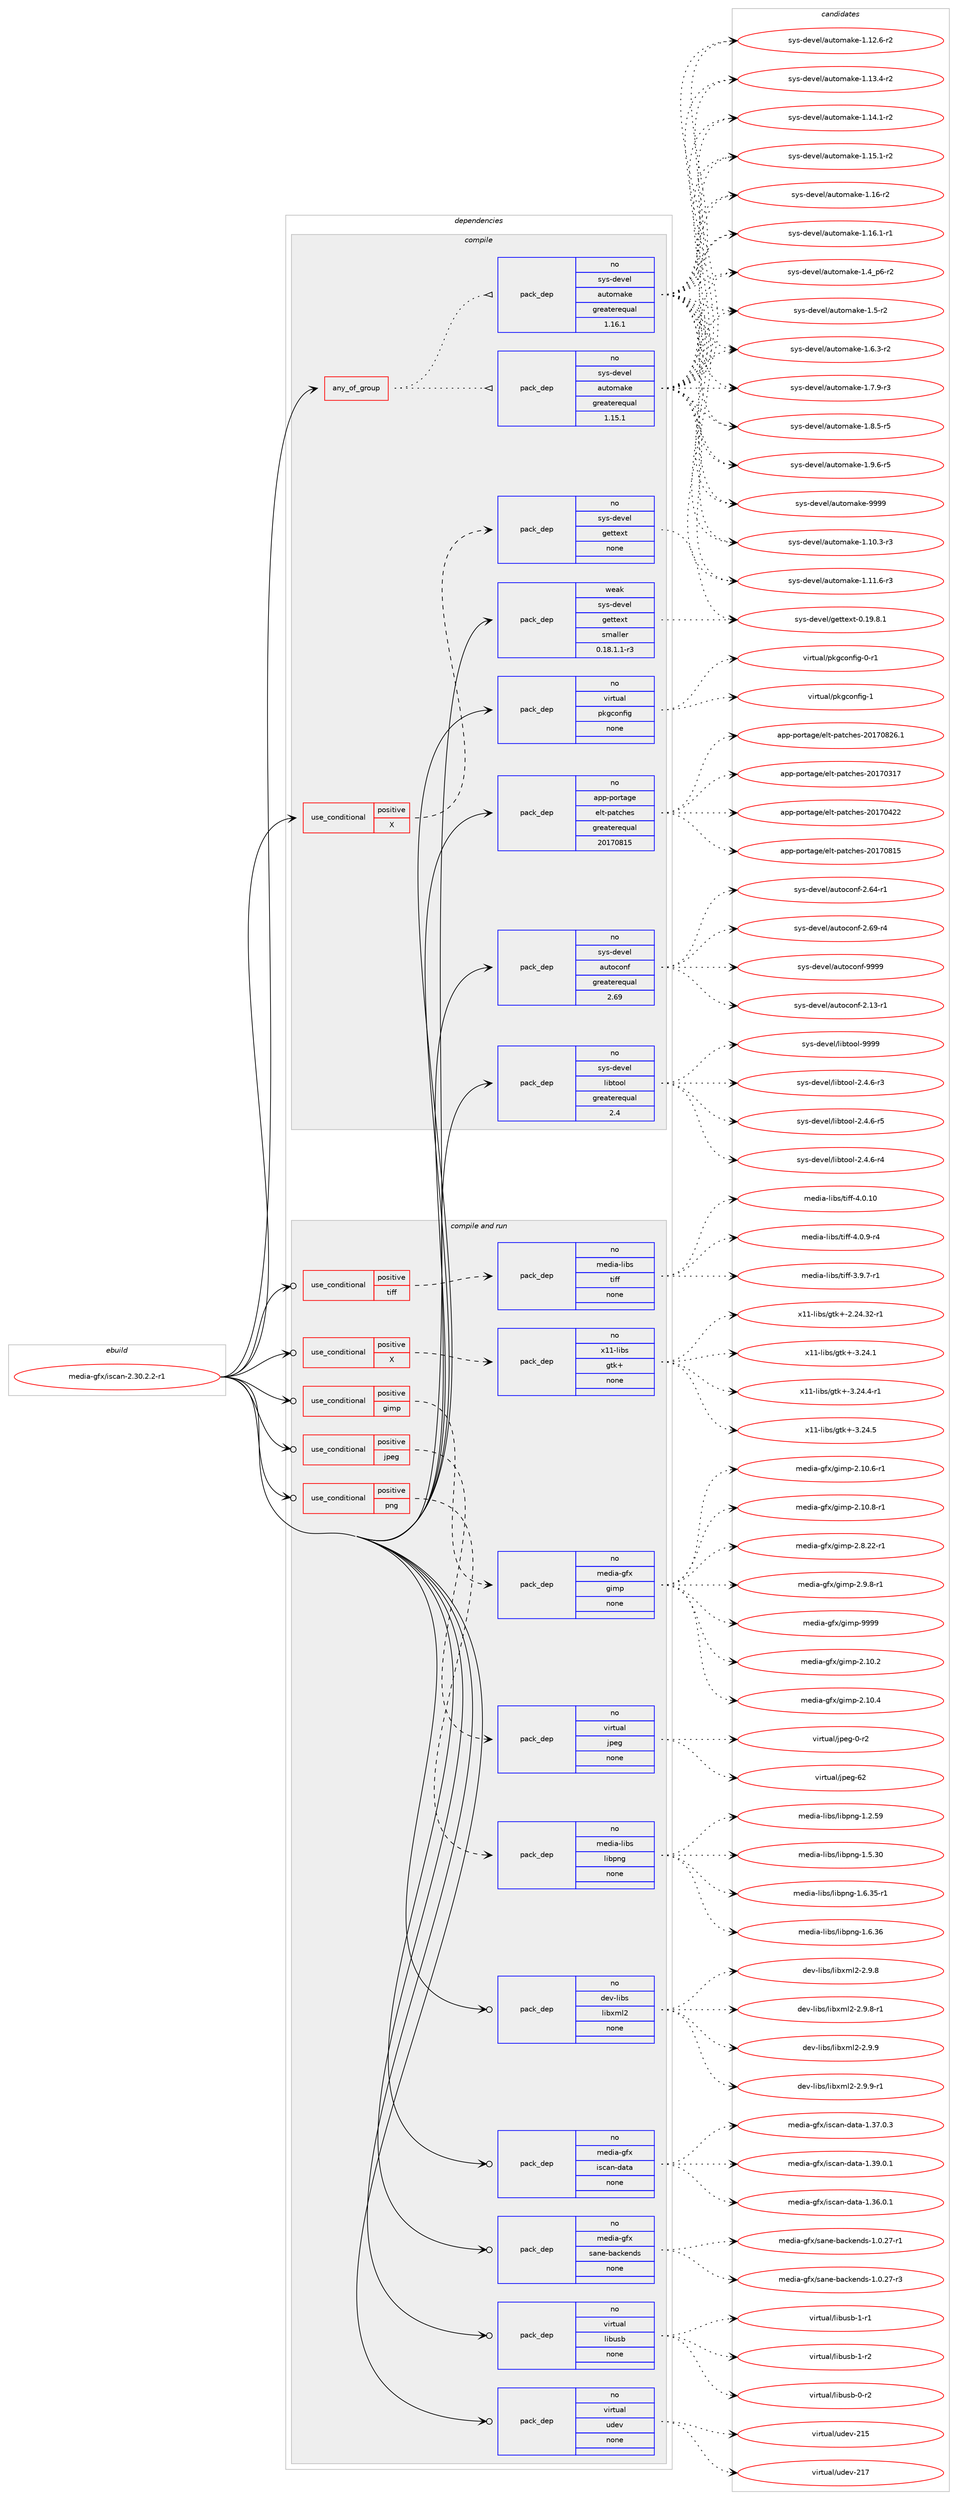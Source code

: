 digraph prolog {

# *************
# Graph options
# *************

newrank=true;
concentrate=true;
compound=true;
graph [rankdir=LR,fontname=Helvetica,fontsize=10,ranksep=1.5];#, ranksep=2.5, nodesep=0.2];
edge  [arrowhead=vee];
node  [fontname=Helvetica,fontsize=10];

# **********
# The ebuild
# **********

subgraph cluster_leftcol {
color=gray;
rank=same;
label=<<i>ebuild</i>>;
id [label="media-gfx/iscan-2.30.2.2-r1", color=red, width=4, href="../media-gfx/iscan-2.30.2.2-r1.svg"];
}

# ****************
# The dependencies
# ****************

subgraph cluster_midcol {
color=gray;
label=<<i>dependencies</i>>;
subgraph cluster_compile {
fillcolor="#eeeeee";
style=filled;
label=<<i>compile</i>>;
subgraph any24909 {
dependency1605992 [label=<<TABLE BORDER="0" CELLBORDER="1" CELLSPACING="0" CELLPADDING="4"><TR><TD CELLPADDING="10">any_of_group</TD></TR></TABLE>>, shape=none, color=red];subgraph pack1147317 {
dependency1605993 [label=<<TABLE BORDER="0" CELLBORDER="1" CELLSPACING="0" CELLPADDING="4" WIDTH="220"><TR><TD ROWSPAN="6" CELLPADDING="30">pack_dep</TD></TR><TR><TD WIDTH="110">no</TD></TR><TR><TD>sys-devel</TD></TR><TR><TD>automake</TD></TR><TR><TD>greaterequal</TD></TR><TR><TD>1.16.1</TD></TR></TABLE>>, shape=none, color=blue];
}
dependency1605992:e -> dependency1605993:w [weight=20,style="dotted",arrowhead="oinv"];
subgraph pack1147318 {
dependency1605994 [label=<<TABLE BORDER="0" CELLBORDER="1" CELLSPACING="0" CELLPADDING="4" WIDTH="220"><TR><TD ROWSPAN="6" CELLPADDING="30">pack_dep</TD></TR><TR><TD WIDTH="110">no</TD></TR><TR><TD>sys-devel</TD></TR><TR><TD>automake</TD></TR><TR><TD>greaterequal</TD></TR><TR><TD>1.15.1</TD></TR></TABLE>>, shape=none, color=blue];
}
dependency1605992:e -> dependency1605994:w [weight=20,style="dotted",arrowhead="oinv"];
}
id:e -> dependency1605992:w [weight=20,style="solid",arrowhead="vee"];
subgraph cond433075 {
dependency1605995 [label=<<TABLE BORDER="0" CELLBORDER="1" CELLSPACING="0" CELLPADDING="4"><TR><TD ROWSPAN="3" CELLPADDING="10">use_conditional</TD></TR><TR><TD>positive</TD></TR><TR><TD>X</TD></TR></TABLE>>, shape=none, color=red];
subgraph pack1147319 {
dependency1605996 [label=<<TABLE BORDER="0" CELLBORDER="1" CELLSPACING="0" CELLPADDING="4" WIDTH="220"><TR><TD ROWSPAN="6" CELLPADDING="30">pack_dep</TD></TR><TR><TD WIDTH="110">no</TD></TR><TR><TD>sys-devel</TD></TR><TR><TD>gettext</TD></TR><TR><TD>none</TD></TR><TR><TD></TD></TR></TABLE>>, shape=none, color=blue];
}
dependency1605995:e -> dependency1605996:w [weight=20,style="dashed",arrowhead="vee"];
}
id:e -> dependency1605995:w [weight=20,style="solid",arrowhead="vee"];
subgraph pack1147320 {
dependency1605997 [label=<<TABLE BORDER="0" CELLBORDER="1" CELLSPACING="0" CELLPADDING="4" WIDTH="220"><TR><TD ROWSPAN="6" CELLPADDING="30">pack_dep</TD></TR><TR><TD WIDTH="110">no</TD></TR><TR><TD>app-portage</TD></TR><TR><TD>elt-patches</TD></TR><TR><TD>greaterequal</TD></TR><TR><TD>20170815</TD></TR></TABLE>>, shape=none, color=blue];
}
id:e -> dependency1605997:w [weight=20,style="solid",arrowhead="vee"];
subgraph pack1147321 {
dependency1605998 [label=<<TABLE BORDER="0" CELLBORDER="1" CELLSPACING="0" CELLPADDING="4" WIDTH="220"><TR><TD ROWSPAN="6" CELLPADDING="30">pack_dep</TD></TR><TR><TD WIDTH="110">no</TD></TR><TR><TD>sys-devel</TD></TR><TR><TD>autoconf</TD></TR><TR><TD>greaterequal</TD></TR><TR><TD>2.69</TD></TR></TABLE>>, shape=none, color=blue];
}
id:e -> dependency1605998:w [weight=20,style="solid",arrowhead="vee"];
subgraph pack1147322 {
dependency1605999 [label=<<TABLE BORDER="0" CELLBORDER="1" CELLSPACING="0" CELLPADDING="4" WIDTH="220"><TR><TD ROWSPAN="6" CELLPADDING="30">pack_dep</TD></TR><TR><TD WIDTH="110">no</TD></TR><TR><TD>sys-devel</TD></TR><TR><TD>libtool</TD></TR><TR><TD>greaterequal</TD></TR><TR><TD>2.4</TD></TR></TABLE>>, shape=none, color=blue];
}
id:e -> dependency1605999:w [weight=20,style="solid",arrowhead="vee"];
subgraph pack1147323 {
dependency1606000 [label=<<TABLE BORDER="0" CELLBORDER="1" CELLSPACING="0" CELLPADDING="4" WIDTH="220"><TR><TD ROWSPAN="6" CELLPADDING="30">pack_dep</TD></TR><TR><TD WIDTH="110">no</TD></TR><TR><TD>virtual</TD></TR><TR><TD>pkgconfig</TD></TR><TR><TD>none</TD></TR><TR><TD></TD></TR></TABLE>>, shape=none, color=blue];
}
id:e -> dependency1606000:w [weight=20,style="solid",arrowhead="vee"];
subgraph pack1147324 {
dependency1606001 [label=<<TABLE BORDER="0" CELLBORDER="1" CELLSPACING="0" CELLPADDING="4" WIDTH="220"><TR><TD ROWSPAN="6" CELLPADDING="30">pack_dep</TD></TR><TR><TD WIDTH="110">weak</TD></TR><TR><TD>sys-devel</TD></TR><TR><TD>gettext</TD></TR><TR><TD>smaller</TD></TR><TR><TD>0.18.1.1-r3</TD></TR></TABLE>>, shape=none, color=blue];
}
id:e -> dependency1606001:w [weight=20,style="solid",arrowhead="vee"];
}
subgraph cluster_compileandrun {
fillcolor="#eeeeee";
style=filled;
label=<<i>compile and run</i>>;
subgraph cond433076 {
dependency1606002 [label=<<TABLE BORDER="0" CELLBORDER="1" CELLSPACING="0" CELLPADDING="4"><TR><TD ROWSPAN="3" CELLPADDING="10">use_conditional</TD></TR><TR><TD>positive</TD></TR><TR><TD>X</TD></TR></TABLE>>, shape=none, color=red];
subgraph pack1147325 {
dependency1606003 [label=<<TABLE BORDER="0" CELLBORDER="1" CELLSPACING="0" CELLPADDING="4" WIDTH="220"><TR><TD ROWSPAN="6" CELLPADDING="30">pack_dep</TD></TR><TR><TD WIDTH="110">no</TD></TR><TR><TD>x11-libs</TD></TR><TR><TD>gtk+</TD></TR><TR><TD>none</TD></TR><TR><TD></TD></TR></TABLE>>, shape=none, color=blue];
}
dependency1606002:e -> dependency1606003:w [weight=20,style="dashed",arrowhead="vee"];
}
id:e -> dependency1606002:w [weight=20,style="solid",arrowhead="odotvee"];
subgraph cond433077 {
dependency1606004 [label=<<TABLE BORDER="0" CELLBORDER="1" CELLSPACING="0" CELLPADDING="4"><TR><TD ROWSPAN="3" CELLPADDING="10">use_conditional</TD></TR><TR><TD>positive</TD></TR><TR><TD>gimp</TD></TR></TABLE>>, shape=none, color=red];
subgraph pack1147326 {
dependency1606005 [label=<<TABLE BORDER="0" CELLBORDER="1" CELLSPACING="0" CELLPADDING="4" WIDTH="220"><TR><TD ROWSPAN="6" CELLPADDING="30">pack_dep</TD></TR><TR><TD WIDTH="110">no</TD></TR><TR><TD>media-gfx</TD></TR><TR><TD>gimp</TD></TR><TR><TD>none</TD></TR><TR><TD></TD></TR></TABLE>>, shape=none, color=blue];
}
dependency1606004:e -> dependency1606005:w [weight=20,style="dashed",arrowhead="vee"];
}
id:e -> dependency1606004:w [weight=20,style="solid",arrowhead="odotvee"];
subgraph cond433078 {
dependency1606006 [label=<<TABLE BORDER="0" CELLBORDER="1" CELLSPACING="0" CELLPADDING="4"><TR><TD ROWSPAN="3" CELLPADDING="10">use_conditional</TD></TR><TR><TD>positive</TD></TR><TR><TD>jpeg</TD></TR></TABLE>>, shape=none, color=red];
subgraph pack1147327 {
dependency1606007 [label=<<TABLE BORDER="0" CELLBORDER="1" CELLSPACING="0" CELLPADDING="4" WIDTH="220"><TR><TD ROWSPAN="6" CELLPADDING="30">pack_dep</TD></TR><TR><TD WIDTH="110">no</TD></TR><TR><TD>virtual</TD></TR><TR><TD>jpeg</TD></TR><TR><TD>none</TD></TR><TR><TD></TD></TR></TABLE>>, shape=none, color=blue];
}
dependency1606006:e -> dependency1606007:w [weight=20,style="dashed",arrowhead="vee"];
}
id:e -> dependency1606006:w [weight=20,style="solid",arrowhead="odotvee"];
subgraph cond433079 {
dependency1606008 [label=<<TABLE BORDER="0" CELLBORDER="1" CELLSPACING="0" CELLPADDING="4"><TR><TD ROWSPAN="3" CELLPADDING="10">use_conditional</TD></TR><TR><TD>positive</TD></TR><TR><TD>png</TD></TR></TABLE>>, shape=none, color=red];
subgraph pack1147328 {
dependency1606009 [label=<<TABLE BORDER="0" CELLBORDER="1" CELLSPACING="0" CELLPADDING="4" WIDTH="220"><TR><TD ROWSPAN="6" CELLPADDING="30">pack_dep</TD></TR><TR><TD WIDTH="110">no</TD></TR><TR><TD>media-libs</TD></TR><TR><TD>libpng</TD></TR><TR><TD>none</TD></TR><TR><TD></TD></TR></TABLE>>, shape=none, color=blue];
}
dependency1606008:e -> dependency1606009:w [weight=20,style="dashed",arrowhead="vee"];
}
id:e -> dependency1606008:w [weight=20,style="solid",arrowhead="odotvee"];
subgraph cond433080 {
dependency1606010 [label=<<TABLE BORDER="0" CELLBORDER="1" CELLSPACING="0" CELLPADDING="4"><TR><TD ROWSPAN="3" CELLPADDING="10">use_conditional</TD></TR><TR><TD>positive</TD></TR><TR><TD>tiff</TD></TR></TABLE>>, shape=none, color=red];
subgraph pack1147329 {
dependency1606011 [label=<<TABLE BORDER="0" CELLBORDER="1" CELLSPACING="0" CELLPADDING="4" WIDTH="220"><TR><TD ROWSPAN="6" CELLPADDING="30">pack_dep</TD></TR><TR><TD WIDTH="110">no</TD></TR><TR><TD>media-libs</TD></TR><TR><TD>tiff</TD></TR><TR><TD>none</TD></TR><TR><TD></TD></TR></TABLE>>, shape=none, color=blue];
}
dependency1606010:e -> dependency1606011:w [weight=20,style="dashed",arrowhead="vee"];
}
id:e -> dependency1606010:w [weight=20,style="solid",arrowhead="odotvee"];
subgraph pack1147330 {
dependency1606012 [label=<<TABLE BORDER="0" CELLBORDER="1" CELLSPACING="0" CELLPADDING="4" WIDTH="220"><TR><TD ROWSPAN="6" CELLPADDING="30">pack_dep</TD></TR><TR><TD WIDTH="110">no</TD></TR><TR><TD>dev-libs</TD></TR><TR><TD>libxml2</TD></TR><TR><TD>none</TD></TR><TR><TD></TD></TR></TABLE>>, shape=none, color=blue];
}
id:e -> dependency1606012:w [weight=20,style="solid",arrowhead="odotvee"];
subgraph pack1147331 {
dependency1606013 [label=<<TABLE BORDER="0" CELLBORDER="1" CELLSPACING="0" CELLPADDING="4" WIDTH="220"><TR><TD ROWSPAN="6" CELLPADDING="30">pack_dep</TD></TR><TR><TD WIDTH="110">no</TD></TR><TR><TD>media-gfx</TD></TR><TR><TD>iscan-data</TD></TR><TR><TD>none</TD></TR><TR><TD></TD></TR></TABLE>>, shape=none, color=blue];
}
id:e -> dependency1606013:w [weight=20,style="solid",arrowhead="odotvee"];
subgraph pack1147332 {
dependency1606014 [label=<<TABLE BORDER="0" CELLBORDER="1" CELLSPACING="0" CELLPADDING="4" WIDTH="220"><TR><TD ROWSPAN="6" CELLPADDING="30">pack_dep</TD></TR><TR><TD WIDTH="110">no</TD></TR><TR><TD>media-gfx</TD></TR><TR><TD>sane-backends</TD></TR><TR><TD>none</TD></TR><TR><TD></TD></TR></TABLE>>, shape=none, color=blue];
}
id:e -> dependency1606014:w [weight=20,style="solid",arrowhead="odotvee"];
subgraph pack1147333 {
dependency1606015 [label=<<TABLE BORDER="0" CELLBORDER="1" CELLSPACING="0" CELLPADDING="4" WIDTH="220"><TR><TD ROWSPAN="6" CELLPADDING="30">pack_dep</TD></TR><TR><TD WIDTH="110">no</TD></TR><TR><TD>virtual</TD></TR><TR><TD>libusb</TD></TR><TR><TD>none</TD></TR><TR><TD></TD></TR></TABLE>>, shape=none, color=blue];
}
id:e -> dependency1606015:w [weight=20,style="solid",arrowhead="odotvee"];
subgraph pack1147334 {
dependency1606016 [label=<<TABLE BORDER="0" CELLBORDER="1" CELLSPACING="0" CELLPADDING="4" WIDTH="220"><TR><TD ROWSPAN="6" CELLPADDING="30">pack_dep</TD></TR><TR><TD WIDTH="110">no</TD></TR><TR><TD>virtual</TD></TR><TR><TD>udev</TD></TR><TR><TD>none</TD></TR><TR><TD></TD></TR></TABLE>>, shape=none, color=blue];
}
id:e -> dependency1606016:w [weight=20,style="solid",arrowhead="odotvee"];
}
subgraph cluster_run {
fillcolor="#eeeeee";
style=filled;
label=<<i>run</i>>;
}
}

# **************
# The candidates
# **************

subgraph cluster_choices {
rank=same;
color=gray;
label=<<i>candidates</i>>;

subgraph choice1147317 {
color=black;
nodesep=1;
choice11512111545100101118101108479711711611110997107101454946494846514511451 [label="sys-devel/automake-1.10.3-r3", color=red, width=4,href="../sys-devel/automake-1.10.3-r3.svg"];
choice11512111545100101118101108479711711611110997107101454946494946544511451 [label="sys-devel/automake-1.11.6-r3", color=red, width=4,href="../sys-devel/automake-1.11.6-r3.svg"];
choice11512111545100101118101108479711711611110997107101454946495046544511450 [label="sys-devel/automake-1.12.6-r2", color=red, width=4,href="../sys-devel/automake-1.12.6-r2.svg"];
choice11512111545100101118101108479711711611110997107101454946495146524511450 [label="sys-devel/automake-1.13.4-r2", color=red, width=4,href="../sys-devel/automake-1.13.4-r2.svg"];
choice11512111545100101118101108479711711611110997107101454946495246494511450 [label="sys-devel/automake-1.14.1-r2", color=red, width=4,href="../sys-devel/automake-1.14.1-r2.svg"];
choice11512111545100101118101108479711711611110997107101454946495346494511450 [label="sys-devel/automake-1.15.1-r2", color=red, width=4,href="../sys-devel/automake-1.15.1-r2.svg"];
choice1151211154510010111810110847971171161111099710710145494649544511450 [label="sys-devel/automake-1.16-r2", color=red, width=4,href="../sys-devel/automake-1.16-r2.svg"];
choice11512111545100101118101108479711711611110997107101454946495446494511449 [label="sys-devel/automake-1.16.1-r1", color=red, width=4,href="../sys-devel/automake-1.16.1-r1.svg"];
choice115121115451001011181011084797117116111109971071014549465295112544511450 [label="sys-devel/automake-1.4_p6-r2", color=red, width=4,href="../sys-devel/automake-1.4_p6-r2.svg"];
choice11512111545100101118101108479711711611110997107101454946534511450 [label="sys-devel/automake-1.5-r2", color=red, width=4,href="../sys-devel/automake-1.5-r2.svg"];
choice115121115451001011181011084797117116111109971071014549465446514511450 [label="sys-devel/automake-1.6.3-r2", color=red, width=4,href="../sys-devel/automake-1.6.3-r2.svg"];
choice115121115451001011181011084797117116111109971071014549465546574511451 [label="sys-devel/automake-1.7.9-r3", color=red, width=4,href="../sys-devel/automake-1.7.9-r3.svg"];
choice115121115451001011181011084797117116111109971071014549465646534511453 [label="sys-devel/automake-1.8.5-r5", color=red, width=4,href="../sys-devel/automake-1.8.5-r5.svg"];
choice115121115451001011181011084797117116111109971071014549465746544511453 [label="sys-devel/automake-1.9.6-r5", color=red, width=4,href="../sys-devel/automake-1.9.6-r5.svg"];
choice115121115451001011181011084797117116111109971071014557575757 [label="sys-devel/automake-9999", color=red, width=4,href="../sys-devel/automake-9999.svg"];
dependency1605993:e -> choice11512111545100101118101108479711711611110997107101454946494846514511451:w [style=dotted,weight="100"];
dependency1605993:e -> choice11512111545100101118101108479711711611110997107101454946494946544511451:w [style=dotted,weight="100"];
dependency1605993:e -> choice11512111545100101118101108479711711611110997107101454946495046544511450:w [style=dotted,weight="100"];
dependency1605993:e -> choice11512111545100101118101108479711711611110997107101454946495146524511450:w [style=dotted,weight="100"];
dependency1605993:e -> choice11512111545100101118101108479711711611110997107101454946495246494511450:w [style=dotted,weight="100"];
dependency1605993:e -> choice11512111545100101118101108479711711611110997107101454946495346494511450:w [style=dotted,weight="100"];
dependency1605993:e -> choice1151211154510010111810110847971171161111099710710145494649544511450:w [style=dotted,weight="100"];
dependency1605993:e -> choice11512111545100101118101108479711711611110997107101454946495446494511449:w [style=dotted,weight="100"];
dependency1605993:e -> choice115121115451001011181011084797117116111109971071014549465295112544511450:w [style=dotted,weight="100"];
dependency1605993:e -> choice11512111545100101118101108479711711611110997107101454946534511450:w [style=dotted,weight="100"];
dependency1605993:e -> choice115121115451001011181011084797117116111109971071014549465446514511450:w [style=dotted,weight="100"];
dependency1605993:e -> choice115121115451001011181011084797117116111109971071014549465546574511451:w [style=dotted,weight="100"];
dependency1605993:e -> choice115121115451001011181011084797117116111109971071014549465646534511453:w [style=dotted,weight="100"];
dependency1605993:e -> choice115121115451001011181011084797117116111109971071014549465746544511453:w [style=dotted,weight="100"];
dependency1605993:e -> choice115121115451001011181011084797117116111109971071014557575757:w [style=dotted,weight="100"];
}
subgraph choice1147318 {
color=black;
nodesep=1;
choice11512111545100101118101108479711711611110997107101454946494846514511451 [label="sys-devel/automake-1.10.3-r3", color=red, width=4,href="../sys-devel/automake-1.10.3-r3.svg"];
choice11512111545100101118101108479711711611110997107101454946494946544511451 [label="sys-devel/automake-1.11.6-r3", color=red, width=4,href="../sys-devel/automake-1.11.6-r3.svg"];
choice11512111545100101118101108479711711611110997107101454946495046544511450 [label="sys-devel/automake-1.12.6-r2", color=red, width=4,href="../sys-devel/automake-1.12.6-r2.svg"];
choice11512111545100101118101108479711711611110997107101454946495146524511450 [label="sys-devel/automake-1.13.4-r2", color=red, width=4,href="../sys-devel/automake-1.13.4-r2.svg"];
choice11512111545100101118101108479711711611110997107101454946495246494511450 [label="sys-devel/automake-1.14.1-r2", color=red, width=4,href="../sys-devel/automake-1.14.1-r2.svg"];
choice11512111545100101118101108479711711611110997107101454946495346494511450 [label="sys-devel/automake-1.15.1-r2", color=red, width=4,href="../sys-devel/automake-1.15.1-r2.svg"];
choice1151211154510010111810110847971171161111099710710145494649544511450 [label="sys-devel/automake-1.16-r2", color=red, width=4,href="../sys-devel/automake-1.16-r2.svg"];
choice11512111545100101118101108479711711611110997107101454946495446494511449 [label="sys-devel/automake-1.16.1-r1", color=red, width=4,href="../sys-devel/automake-1.16.1-r1.svg"];
choice115121115451001011181011084797117116111109971071014549465295112544511450 [label="sys-devel/automake-1.4_p6-r2", color=red, width=4,href="../sys-devel/automake-1.4_p6-r2.svg"];
choice11512111545100101118101108479711711611110997107101454946534511450 [label="sys-devel/automake-1.5-r2", color=red, width=4,href="../sys-devel/automake-1.5-r2.svg"];
choice115121115451001011181011084797117116111109971071014549465446514511450 [label="sys-devel/automake-1.6.3-r2", color=red, width=4,href="../sys-devel/automake-1.6.3-r2.svg"];
choice115121115451001011181011084797117116111109971071014549465546574511451 [label="sys-devel/automake-1.7.9-r3", color=red, width=4,href="../sys-devel/automake-1.7.9-r3.svg"];
choice115121115451001011181011084797117116111109971071014549465646534511453 [label="sys-devel/automake-1.8.5-r5", color=red, width=4,href="../sys-devel/automake-1.8.5-r5.svg"];
choice115121115451001011181011084797117116111109971071014549465746544511453 [label="sys-devel/automake-1.9.6-r5", color=red, width=4,href="../sys-devel/automake-1.9.6-r5.svg"];
choice115121115451001011181011084797117116111109971071014557575757 [label="sys-devel/automake-9999", color=red, width=4,href="../sys-devel/automake-9999.svg"];
dependency1605994:e -> choice11512111545100101118101108479711711611110997107101454946494846514511451:w [style=dotted,weight="100"];
dependency1605994:e -> choice11512111545100101118101108479711711611110997107101454946494946544511451:w [style=dotted,weight="100"];
dependency1605994:e -> choice11512111545100101118101108479711711611110997107101454946495046544511450:w [style=dotted,weight="100"];
dependency1605994:e -> choice11512111545100101118101108479711711611110997107101454946495146524511450:w [style=dotted,weight="100"];
dependency1605994:e -> choice11512111545100101118101108479711711611110997107101454946495246494511450:w [style=dotted,weight="100"];
dependency1605994:e -> choice11512111545100101118101108479711711611110997107101454946495346494511450:w [style=dotted,weight="100"];
dependency1605994:e -> choice1151211154510010111810110847971171161111099710710145494649544511450:w [style=dotted,weight="100"];
dependency1605994:e -> choice11512111545100101118101108479711711611110997107101454946495446494511449:w [style=dotted,weight="100"];
dependency1605994:e -> choice115121115451001011181011084797117116111109971071014549465295112544511450:w [style=dotted,weight="100"];
dependency1605994:e -> choice11512111545100101118101108479711711611110997107101454946534511450:w [style=dotted,weight="100"];
dependency1605994:e -> choice115121115451001011181011084797117116111109971071014549465446514511450:w [style=dotted,weight="100"];
dependency1605994:e -> choice115121115451001011181011084797117116111109971071014549465546574511451:w [style=dotted,weight="100"];
dependency1605994:e -> choice115121115451001011181011084797117116111109971071014549465646534511453:w [style=dotted,weight="100"];
dependency1605994:e -> choice115121115451001011181011084797117116111109971071014549465746544511453:w [style=dotted,weight="100"];
dependency1605994:e -> choice115121115451001011181011084797117116111109971071014557575757:w [style=dotted,weight="100"];
}
subgraph choice1147319 {
color=black;
nodesep=1;
choice1151211154510010111810110847103101116116101120116454846495746564649 [label="sys-devel/gettext-0.19.8.1", color=red, width=4,href="../sys-devel/gettext-0.19.8.1.svg"];
dependency1605996:e -> choice1151211154510010111810110847103101116116101120116454846495746564649:w [style=dotted,weight="100"];
}
subgraph choice1147320 {
color=black;
nodesep=1;
choice97112112451121111141169710310147101108116451129711699104101115455048495548514955 [label="app-portage/elt-patches-20170317", color=red, width=4,href="../app-portage/elt-patches-20170317.svg"];
choice97112112451121111141169710310147101108116451129711699104101115455048495548525050 [label="app-portage/elt-patches-20170422", color=red, width=4,href="../app-portage/elt-patches-20170422.svg"];
choice97112112451121111141169710310147101108116451129711699104101115455048495548564953 [label="app-portage/elt-patches-20170815", color=red, width=4,href="../app-portage/elt-patches-20170815.svg"];
choice971121124511211111411697103101471011081164511297116991041011154550484955485650544649 [label="app-portage/elt-patches-20170826.1", color=red, width=4,href="../app-portage/elt-patches-20170826.1.svg"];
dependency1605997:e -> choice97112112451121111141169710310147101108116451129711699104101115455048495548514955:w [style=dotted,weight="100"];
dependency1605997:e -> choice97112112451121111141169710310147101108116451129711699104101115455048495548525050:w [style=dotted,weight="100"];
dependency1605997:e -> choice97112112451121111141169710310147101108116451129711699104101115455048495548564953:w [style=dotted,weight="100"];
dependency1605997:e -> choice971121124511211111411697103101471011081164511297116991041011154550484955485650544649:w [style=dotted,weight="100"];
}
subgraph choice1147321 {
color=black;
nodesep=1;
choice1151211154510010111810110847971171161119911111010245504649514511449 [label="sys-devel/autoconf-2.13-r1", color=red, width=4,href="../sys-devel/autoconf-2.13-r1.svg"];
choice1151211154510010111810110847971171161119911111010245504654524511449 [label="sys-devel/autoconf-2.64-r1", color=red, width=4,href="../sys-devel/autoconf-2.64-r1.svg"];
choice1151211154510010111810110847971171161119911111010245504654574511452 [label="sys-devel/autoconf-2.69-r4", color=red, width=4,href="../sys-devel/autoconf-2.69-r4.svg"];
choice115121115451001011181011084797117116111991111101024557575757 [label="sys-devel/autoconf-9999", color=red, width=4,href="../sys-devel/autoconf-9999.svg"];
dependency1605998:e -> choice1151211154510010111810110847971171161119911111010245504649514511449:w [style=dotted,weight="100"];
dependency1605998:e -> choice1151211154510010111810110847971171161119911111010245504654524511449:w [style=dotted,weight="100"];
dependency1605998:e -> choice1151211154510010111810110847971171161119911111010245504654574511452:w [style=dotted,weight="100"];
dependency1605998:e -> choice115121115451001011181011084797117116111991111101024557575757:w [style=dotted,weight="100"];
}
subgraph choice1147322 {
color=black;
nodesep=1;
choice1151211154510010111810110847108105981161111111084550465246544511451 [label="sys-devel/libtool-2.4.6-r3", color=red, width=4,href="../sys-devel/libtool-2.4.6-r3.svg"];
choice1151211154510010111810110847108105981161111111084550465246544511452 [label="sys-devel/libtool-2.4.6-r4", color=red, width=4,href="../sys-devel/libtool-2.4.6-r4.svg"];
choice1151211154510010111810110847108105981161111111084550465246544511453 [label="sys-devel/libtool-2.4.6-r5", color=red, width=4,href="../sys-devel/libtool-2.4.6-r5.svg"];
choice1151211154510010111810110847108105981161111111084557575757 [label="sys-devel/libtool-9999", color=red, width=4,href="../sys-devel/libtool-9999.svg"];
dependency1605999:e -> choice1151211154510010111810110847108105981161111111084550465246544511451:w [style=dotted,weight="100"];
dependency1605999:e -> choice1151211154510010111810110847108105981161111111084550465246544511452:w [style=dotted,weight="100"];
dependency1605999:e -> choice1151211154510010111810110847108105981161111111084550465246544511453:w [style=dotted,weight="100"];
dependency1605999:e -> choice1151211154510010111810110847108105981161111111084557575757:w [style=dotted,weight="100"];
}
subgraph choice1147323 {
color=black;
nodesep=1;
choice11810511411611797108471121071039911111010210510345484511449 [label="virtual/pkgconfig-0-r1", color=red, width=4,href="../virtual/pkgconfig-0-r1.svg"];
choice1181051141161179710847112107103991111101021051034549 [label="virtual/pkgconfig-1", color=red, width=4,href="../virtual/pkgconfig-1.svg"];
dependency1606000:e -> choice11810511411611797108471121071039911111010210510345484511449:w [style=dotted,weight="100"];
dependency1606000:e -> choice1181051141161179710847112107103991111101021051034549:w [style=dotted,weight="100"];
}
subgraph choice1147324 {
color=black;
nodesep=1;
choice1151211154510010111810110847103101116116101120116454846495746564649 [label="sys-devel/gettext-0.19.8.1", color=red, width=4,href="../sys-devel/gettext-0.19.8.1.svg"];
dependency1606001:e -> choice1151211154510010111810110847103101116116101120116454846495746564649:w [style=dotted,weight="100"];
}
subgraph choice1147325 {
color=black;
nodesep=1;
choice12049494510810598115471031161074345504650524651504511449 [label="x11-libs/gtk+-2.24.32-r1", color=red, width=4,href="../x11-libs/gtk+-2.24.32-r1.svg"];
choice12049494510810598115471031161074345514650524649 [label="x11-libs/gtk+-3.24.1", color=red, width=4,href="../x11-libs/gtk+-3.24.1.svg"];
choice120494945108105981154710311610743455146505246524511449 [label="x11-libs/gtk+-3.24.4-r1", color=red, width=4,href="../x11-libs/gtk+-3.24.4-r1.svg"];
choice12049494510810598115471031161074345514650524653 [label="x11-libs/gtk+-3.24.5", color=red, width=4,href="../x11-libs/gtk+-3.24.5.svg"];
dependency1606003:e -> choice12049494510810598115471031161074345504650524651504511449:w [style=dotted,weight="100"];
dependency1606003:e -> choice12049494510810598115471031161074345514650524649:w [style=dotted,weight="100"];
dependency1606003:e -> choice120494945108105981154710311610743455146505246524511449:w [style=dotted,weight="100"];
dependency1606003:e -> choice12049494510810598115471031161074345514650524653:w [style=dotted,weight="100"];
}
subgraph choice1147326 {
color=black;
nodesep=1;
choice10910110010597451031021204710310510911245504649484650 [label="media-gfx/gimp-2.10.2", color=red, width=4,href="../media-gfx/gimp-2.10.2.svg"];
choice10910110010597451031021204710310510911245504649484652 [label="media-gfx/gimp-2.10.4", color=red, width=4,href="../media-gfx/gimp-2.10.4.svg"];
choice109101100105974510310212047103105109112455046494846544511449 [label="media-gfx/gimp-2.10.6-r1", color=red, width=4,href="../media-gfx/gimp-2.10.6-r1.svg"];
choice109101100105974510310212047103105109112455046494846564511449 [label="media-gfx/gimp-2.10.8-r1", color=red, width=4,href="../media-gfx/gimp-2.10.8-r1.svg"];
choice109101100105974510310212047103105109112455046564650504511449 [label="media-gfx/gimp-2.8.22-r1", color=red, width=4,href="../media-gfx/gimp-2.8.22-r1.svg"];
choice1091011001059745103102120471031051091124550465746564511449 [label="media-gfx/gimp-2.9.8-r1", color=red, width=4,href="../media-gfx/gimp-2.9.8-r1.svg"];
choice1091011001059745103102120471031051091124557575757 [label="media-gfx/gimp-9999", color=red, width=4,href="../media-gfx/gimp-9999.svg"];
dependency1606005:e -> choice10910110010597451031021204710310510911245504649484650:w [style=dotted,weight="100"];
dependency1606005:e -> choice10910110010597451031021204710310510911245504649484652:w [style=dotted,weight="100"];
dependency1606005:e -> choice109101100105974510310212047103105109112455046494846544511449:w [style=dotted,weight="100"];
dependency1606005:e -> choice109101100105974510310212047103105109112455046494846564511449:w [style=dotted,weight="100"];
dependency1606005:e -> choice109101100105974510310212047103105109112455046564650504511449:w [style=dotted,weight="100"];
dependency1606005:e -> choice1091011001059745103102120471031051091124550465746564511449:w [style=dotted,weight="100"];
dependency1606005:e -> choice1091011001059745103102120471031051091124557575757:w [style=dotted,weight="100"];
}
subgraph choice1147327 {
color=black;
nodesep=1;
choice118105114116117971084710611210110345484511450 [label="virtual/jpeg-0-r2", color=red, width=4,href="../virtual/jpeg-0-r2.svg"];
choice1181051141161179710847106112101103455450 [label="virtual/jpeg-62", color=red, width=4,href="../virtual/jpeg-62.svg"];
dependency1606007:e -> choice118105114116117971084710611210110345484511450:w [style=dotted,weight="100"];
dependency1606007:e -> choice1181051141161179710847106112101103455450:w [style=dotted,weight="100"];
}
subgraph choice1147328 {
color=black;
nodesep=1;
choice109101100105974510810598115471081059811211010345494650465357 [label="media-libs/libpng-1.2.59", color=red, width=4,href="../media-libs/libpng-1.2.59.svg"];
choice109101100105974510810598115471081059811211010345494653465148 [label="media-libs/libpng-1.5.30", color=red, width=4,href="../media-libs/libpng-1.5.30.svg"];
choice1091011001059745108105981154710810598112110103454946544651534511449 [label="media-libs/libpng-1.6.35-r1", color=red, width=4,href="../media-libs/libpng-1.6.35-r1.svg"];
choice109101100105974510810598115471081059811211010345494654465154 [label="media-libs/libpng-1.6.36", color=red, width=4,href="../media-libs/libpng-1.6.36.svg"];
dependency1606009:e -> choice109101100105974510810598115471081059811211010345494650465357:w [style=dotted,weight="100"];
dependency1606009:e -> choice109101100105974510810598115471081059811211010345494653465148:w [style=dotted,weight="100"];
dependency1606009:e -> choice1091011001059745108105981154710810598112110103454946544651534511449:w [style=dotted,weight="100"];
dependency1606009:e -> choice109101100105974510810598115471081059811211010345494654465154:w [style=dotted,weight="100"];
}
subgraph choice1147329 {
color=black;
nodesep=1;
choice109101100105974510810598115471161051021024551465746554511449 [label="media-libs/tiff-3.9.7-r1", color=red, width=4,href="../media-libs/tiff-3.9.7-r1.svg"];
choice1091011001059745108105981154711610510210245524648464948 [label="media-libs/tiff-4.0.10", color=red, width=4,href="../media-libs/tiff-4.0.10.svg"];
choice109101100105974510810598115471161051021024552464846574511452 [label="media-libs/tiff-4.0.9-r4", color=red, width=4,href="../media-libs/tiff-4.0.9-r4.svg"];
dependency1606011:e -> choice109101100105974510810598115471161051021024551465746554511449:w [style=dotted,weight="100"];
dependency1606011:e -> choice1091011001059745108105981154711610510210245524648464948:w [style=dotted,weight="100"];
dependency1606011:e -> choice109101100105974510810598115471161051021024552464846574511452:w [style=dotted,weight="100"];
}
subgraph choice1147330 {
color=black;
nodesep=1;
choice1001011184510810598115471081059812010910850455046574656 [label="dev-libs/libxml2-2.9.8", color=red, width=4,href="../dev-libs/libxml2-2.9.8.svg"];
choice10010111845108105981154710810598120109108504550465746564511449 [label="dev-libs/libxml2-2.9.8-r1", color=red, width=4,href="../dev-libs/libxml2-2.9.8-r1.svg"];
choice1001011184510810598115471081059812010910850455046574657 [label="dev-libs/libxml2-2.9.9", color=red, width=4,href="../dev-libs/libxml2-2.9.9.svg"];
choice10010111845108105981154710810598120109108504550465746574511449 [label="dev-libs/libxml2-2.9.9-r1", color=red, width=4,href="../dev-libs/libxml2-2.9.9-r1.svg"];
dependency1606012:e -> choice1001011184510810598115471081059812010910850455046574656:w [style=dotted,weight="100"];
dependency1606012:e -> choice10010111845108105981154710810598120109108504550465746564511449:w [style=dotted,weight="100"];
dependency1606012:e -> choice1001011184510810598115471081059812010910850455046574657:w [style=dotted,weight="100"];
dependency1606012:e -> choice10010111845108105981154710810598120109108504550465746574511449:w [style=dotted,weight="100"];
}
subgraph choice1147331 {
color=black;
nodesep=1;
choice1091011001059745103102120471051159997110451009711697454946515446484649 [label="media-gfx/iscan-data-1.36.0.1", color=red, width=4,href="../media-gfx/iscan-data-1.36.0.1.svg"];
choice1091011001059745103102120471051159997110451009711697454946515546484651 [label="media-gfx/iscan-data-1.37.0.3", color=red, width=4,href="../media-gfx/iscan-data-1.37.0.3.svg"];
choice1091011001059745103102120471051159997110451009711697454946515746484649 [label="media-gfx/iscan-data-1.39.0.1", color=red, width=4,href="../media-gfx/iscan-data-1.39.0.1.svg"];
dependency1606013:e -> choice1091011001059745103102120471051159997110451009711697454946515446484649:w [style=dotted,weight="100"];
dependency1606013:e -> choice1091011001059745103102120471051159997110451009711697454946515546484651:w [style=dotted,weight="100"];
dependency1606013:e -> choice1091011001059745103102120471051159997110451009711697454946515746484649:w [style=dotted,weight="100"];
}
subgraph choice1147332 {
color=black;
nodesep=1;
choice1091011001059745103102120471159711010145989799107101110100115454946484650554511449 [label="media-gfx/sane-backends-1.0.27-r1", color=red, width=4,href="../media-gfx/sane-backends-1.0.27-r1.svg"];
choice1091011001059745103102120471159711010145989799107101110100115454946484650554511451 [label="media-gfx/sane-backends-1.0.27-r3", color=red, width=4,href="../media-gfx/sane-backends-1.0.27-r3.svg"];
dependency1606014:e -> choice1091011001059745103102120471159711010145989799107101110100115454946484650554511449:w [style=dotted,weight="100"];
dependency1606014:e -> choice1091011001059745103102120471159711010145989799107101110100115454946484650554511451:w [style=dotted,weight="100"];
}
subgraph choice1147333 {
color=black;
nodesep=1;
choice1181051141161179710847108105981171159845484511450 [label="virtual/libusb-0-r2", color=red, width=4,href="../virtual/libusb-0-r2.svg"];
choice1181051141161179710847108105981171159845494511449 [label="virtual/libusb-1-r1", color=red, width=4,href="../virtual/libusb-1-r1.svg"];
choice1181051141161179710847108105981171159845494511450 [label="virtual/libusb-1-r2", color=red, width=4,href="../virtual/libusb-1-r2.svg"];
dependency1606015:e -> choice1181051141161179710847108105981171159845484511450:w [style=dotted,weight="100"];
dependency1606015:e -> choice1181051141161179710847108105981171159845494511449:w [style=dotted,weight="100"];
dependency1606015:e -> choice1181051141161179710847108105981171159845494511450:w [style=dotted,weight="100"];
}
subgraph choice1147334 {
color=black;
nodesep=1;
choice118105114116117971084711710010111845504953 [label="virtual/udev-215", color=red, width=4,href="../virtual/udev-215.svg"];
choice118105114116117971084711710010111845504955 [label="virtual/udev-217", color=red, width=4,href="../virtual/udev-217.svg"];
dependency1606016:e -> choice118105114116117971084711710010111845504953:w [style=dotted,weight="100"];
dependency1606016:e -> choice118105114116117971084711710010111845504955:w [style=dotted,weight="100"];
}
}

}
